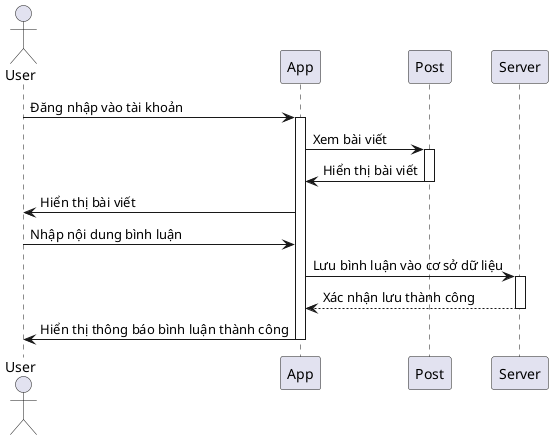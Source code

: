 @startuml
actor User
participant App
participant Post
participant Server

User -> App: Đăng nhập vào tài khoản
activate App
App -> Post: Xem bài viết
activate Post
Post -> App: Hiển thị bài viết
deactivate Post
App -> User: Hiển thị bài viết
User -> App: Nhập nội dung bình luận
App -> Server: Lưu bình luận vào cơ sở dữ liệu
activate Server
Server --> App: Xác nhận lưu thành công
deactivate Server
App -> User: Hiển thị thông báo bình luận thành công
deactivate App
@enduml
